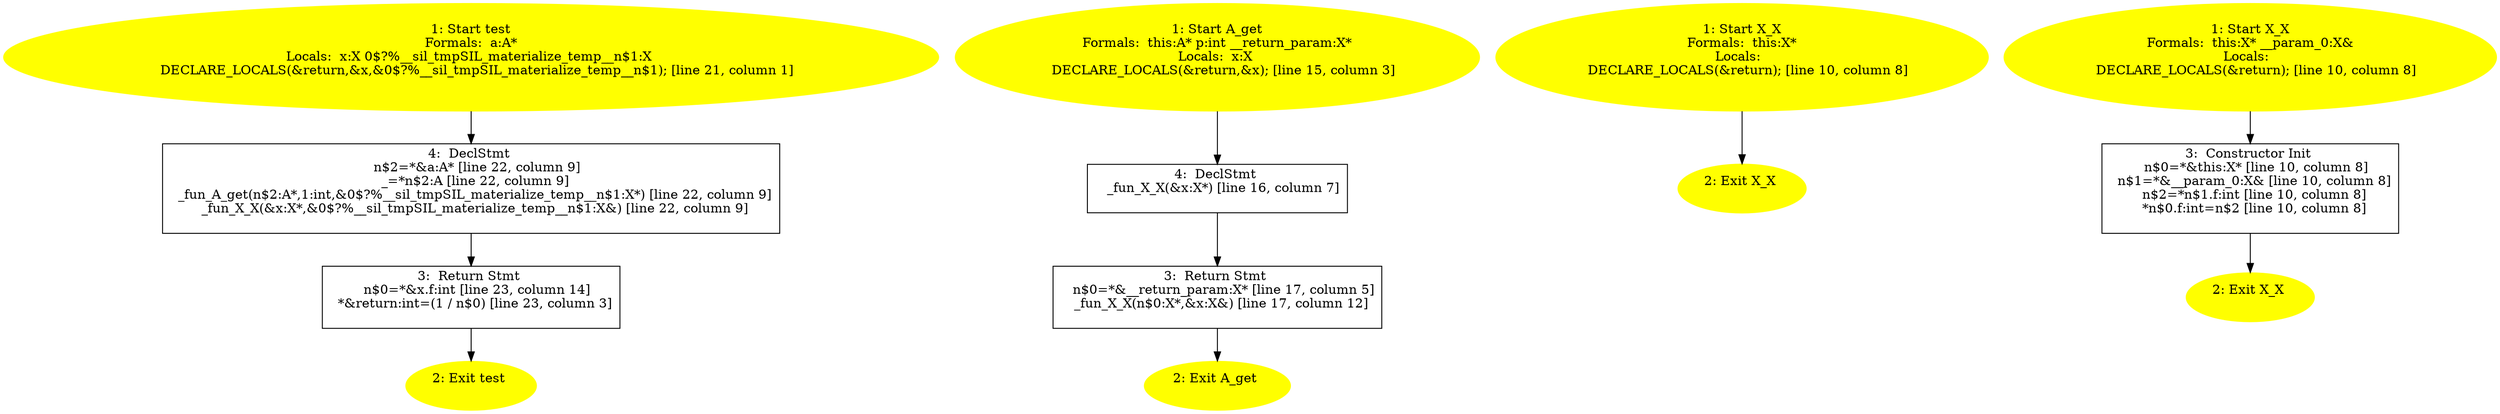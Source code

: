 /* @generated */
digraph iCFG {
"test#14183353284361723530.9ab958283f2da536d334b673bc9197cb_1" [label="1: Start test\nFormals:  a:A*\nLocals:  x:X 0$?%__sil_tmpSIL_materialize_temp__n$1:X \n   DECLARE_LOCALS(&return,&x,&0$?%__sil_tmpSIL_materialize_temp__n$1); [line 21, column 1]\n " color=yellow style=filled]
	

	 "test#14183353284361723530.9ab958283f2da536d334b673bc9197cb_1" -> "test#14183353284361723530.9ab958283f2da536d334b673bc9197cb_4" ;
"test#14183353284361723530.9ab958283f2da536d334b673bc9197cb_2" [label="2: Exit test \n  " color=yellow style=filled]
	

"test#14183353284361723530.9ab958283f2da536d334b673bc9197cb_3" [label="3:  Return Stmt \n   n$0=*&x.f:int [line 23, column 14]\n  *&return:int=(1 / n$0) [line 23, column 3]\n " shape="box"]
	

	 "test#14183353284361723530.9ab958283f2da536d334b673bc9197cb_3" -> "test#14183353284361723530.9ab958283f2da536d334b673bc9197cb_2" ;
"test#14183353284361723530.9ab958283f2da536d334b673bc9197cb_4" [label="4:  DeclStmt \n   n$2=*&a:A* [line 22, column 9]\n  _=*n$2:A [line 22, column 9]\n  _fun_A_get(n$2:A*,1:int,&0$?%__sil_tmpSIL_materialize_temp__n$1:X*) [line 22, column 9]\n  _fun_X_X(&x:X*,&0$?%__sil_tmpSIL_materialize_temp__n$1:X&) [line 22, column 9]\n " shape="box"]
	

	 "test#14183353284361723530.9ab958283f2da536d334b673bc9197cb_4" -> "test#14183353284361723530.9ab958283f2da536d334b673bc9197cb_3" ;
"get#A#(1761444600576643509).c838940fa5c6fe767006cf7dd748d7f6_1" [label="1: Start A_get\nFormals:  this:A* p:int __return_param:X*\nLocals:  x:X \n   DECLARE_LOCALS(&return,&x); [line 15, column 3]\n " color=yellow style=filled]
	

	 "get#A#(1761444600576643509).c838940fa5c6fe767006cf7dd748d7f6_1" -> "get#A#(1761444600576643509).c838940fa5c6fe767006cf7dd748d7f6_4" ;
"get#A#(1761444600576643509).c838940fa5c6fe767006cf7dd748d7f6_2" [label="2: Exit A_get \n  " color=yellow style=filled]
	

"get#A#(1761444600576643509).c838940fa5c6fe767006cf7dd748d7f6_3" [label="3:  Return Stmt \n   n$0=*&__return_param:X* [line 17, column 5]\n  _fun_X_X(n$0:X*,&x:X&) [line 17, column 12]\n " shape="box"]
	

	 "get#A#(1761444600576643509).c838940fa5c6fe767006cf7dd748d7f6_3" -> "get#A#(1761444600576643509).c838940fa5c6fe767006cf7dd748d7f6_2" ;
"get#A#(1761444600576643509).c838940fa5c6fe767006cf7dd748d7f6_4" [label="4:  DeclStmt \n   _fun_X_X(&x:X*) [line 16, column 7]\n " shape="box"]
	

	 "get#A#(1761444600576643509).c838940fa5c6fe767006cf7dd748d7f6_4" -> "get#A#(1761444600576643509).c838940fa5c6fe767006cf7dd748d7f6_3" ;
"X#X#{4951618003533511344}.a6c75b361b5e04dddb518f7e116a9ca2_1" [label="1: Start X_X\nFormals:  this:X*\nLocals:  \n   DECLARE_LOCALS(&return); [line 10, column 8]\n " color=yellow style=filled]
	

	 "X#X#{4951618003533511344}.a6c75b361b5e04dddb518f7e116a9ca2_1" -> "X#X#{4951618003533511344}.a6c75b361b5e04dddb518f7e116a9ca2_2" ;
"X#X#{4951618003533511344}.a6c75b361b5e04dddb518f7e116a9ca2_2" [label="2: Exit X_X \n  " color=yellow style=filled]
	

"X#X#{4662457305382278389|constexpr}.7a0af4be288b205dc1c04f6801938150_1" [label="1: Start X_X\nFormals:  this:X* __param_0:X&\nLocals:  \n   DECLARE_LOCALS(&return); [line 10, column 8]\n " color=yellow style=filled]
	

	 "X#X#{4662457305382278389|constexpr}.7a0af4be288b205dc1c04f6801938150_1" -> "X#X#{4662457305382278389|constexpr}.7a0af4be288b205dc1c04f6801938150_3" ;
"X#X#{4662457305382278389|constexpr}.7a0af4be288b205dc1c04f6801938150_2" [label="2: Exit X_X \n  " color=yellow style=filled]
	

"X#X#{4662457305382278389|constexpr}.7a0af4be288b205dc1c04f6801938150_3" [label="3:  Constructor Init \n   n$0=*&this:X* [line 10, column 8]\n  n$1=*&__param_0:X& [line 10, column 8]\n  n$2=*n$1.f:int [line 10, column 8]\n  *n$0.f:int=n$2 [line 10, column 8]\n " shape="box"]
	

	 "X#X#{4662457305382278389|constexpr}.7a0af4be288b205dc1c04f6801938150_3" -> "X#X#{4662457305382278389|constexpr}.7a0af4be288b205dc1c04f6801938150_2" ;
}
